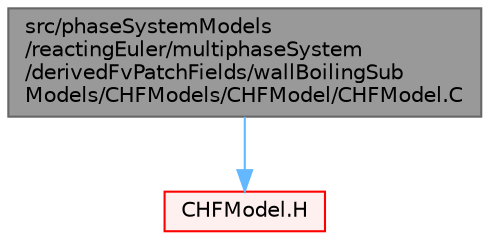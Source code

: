 digraph "src/phaseSystemModels/reactingEuler/multiphaseSystem/derivedFvPatchFields/wallBoilingSubModels/CHFModels/CHFModel/CHFModel.C"
{
 // LATEX_PDF_SIZE
  bgcolor="transparent";
  edge [fontname=Helvetica,fontsize=10,labelfontname=Helvetica,labelfontsize=10];
  node [fontname=Helvetica,fontsize=10,shape=box,height=0.2,width=0.4];
  Node1 [id="Node000001",label="src/phaseSystemModels\l/reactingEuler/multiphaseSystem\l/derivedFvPatchFields/wallBoilingSub\lModels/CHFModels/CHFModel/CHFModel.C",height=0.2,width=0.4,color="gray40", fillcolor="grey60", style="filled", fontcolor="black",tooltip=" "];
  Node1 -> Node2 [id="edge1_Node000001_Node000002",color="steelblue1",style="solid",tooltip=" "];
  Node2 [id="Node000002",label="CHFModel.H",height=0.2,width=0.4,color="red", fillcolor="#FFF0F0", style="filled",URL="$CHFModel_8H.html",tooltip=" "];
}
